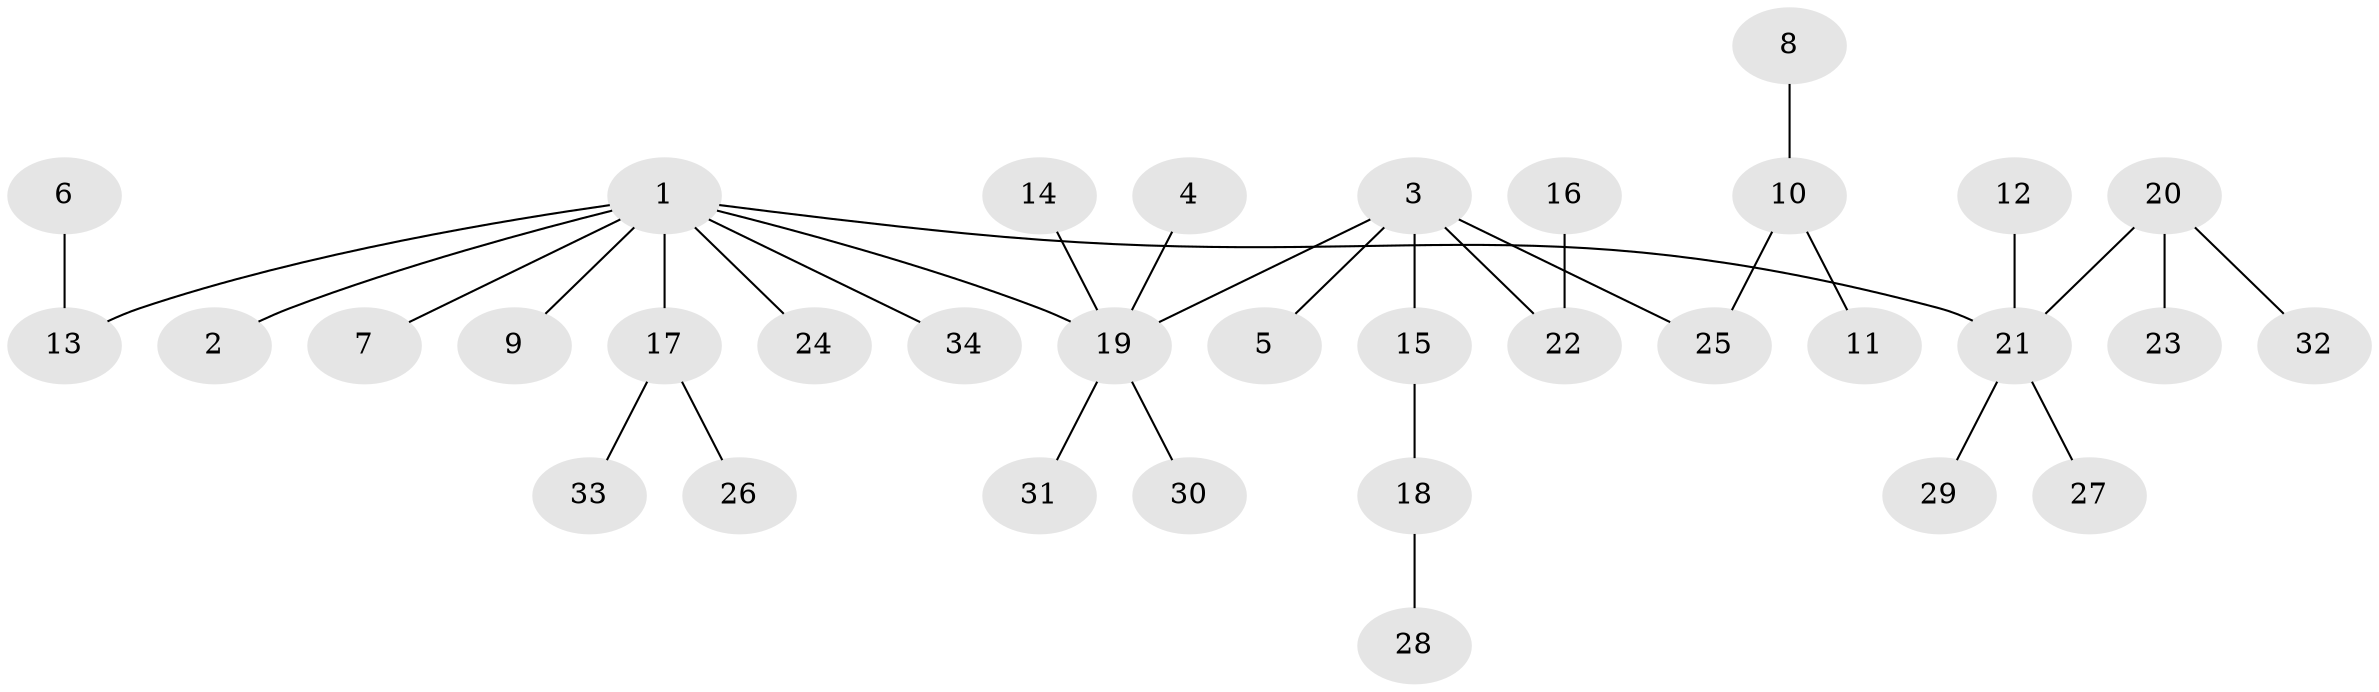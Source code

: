 // original degree distribution, {3: 0.20588235294117646, 6: 0.029411764705882353, 4: 0.07352941176470588, 1: 0.5, 2: 0.19117647058823528}
// Generated by graph-tools (version 1.1) at 2025/26/03/09/25 03:26:23]
// undirected, 34 vertices, 33 edges
graph export_dot {
graph [start="1"]
  node [color=gray90,style=filled];
  1;
  2;
  3;
  4;
  5;
  6;
  7;
  8;
  9;
  10;
  11;
  12;
  13;
  14;
  15;
  16;
  17;
  18;
  19;
  20;
  21;
  22;
  23;
  24;
  25;
  26;
  27;
  28;
  29;
  30;
  31;
  32;
  33;
  34;
  1 -- 2 [weight=1.0];
  1 -- 7 [weight=1.0];
  1 -- 9 [weight=1.0];
  1 -- 13 [weight=1.0];
  1 -- 17 [weight=1.0];
  1 -- 19 [weight=1.0];
  1 -- 21 [weight=1.0];
  1 -- 24 [weight=1.0];
  1 -- 34 [weight=1.0];
  3 -- 5 [weight=1.0];
  3 -- 15 [weight=1.0];
  3 -- 19 [weight=1.0];
  3 -- 22 [weight=1.0];
  3 -- 25 [weight=1.0];
  4 -- 19 [weight=1.0];
  6 -- 13 [weight=1.0];
  8 -- 10 [weight=1.0];
  10 -- 11 [weight=1.0];
  10 -- 25 [weight=1.0];
  12 -- 21 [weight=1.0];
  14 -- 19 [weight=1.0];
  15 -- 18 [weight=1.0];
  16 -- 22 [weight=1.0];
  17 -- 26 [weight=1.0];
  17 -- 33 [weight=1.0];
  18 -- 28 [weight=1.0];
  19 -- 30 [weight=1.0];
  19 -- 31 [weight=1.0];
  20 -- 21 [weight=1.0];
  20 -- 23 [weight=1.0];
  20 -- 32 [weight=1.0];
  21 -- 27 [weight=1.0];
  21 -- 29 [weight=1.0];
}
